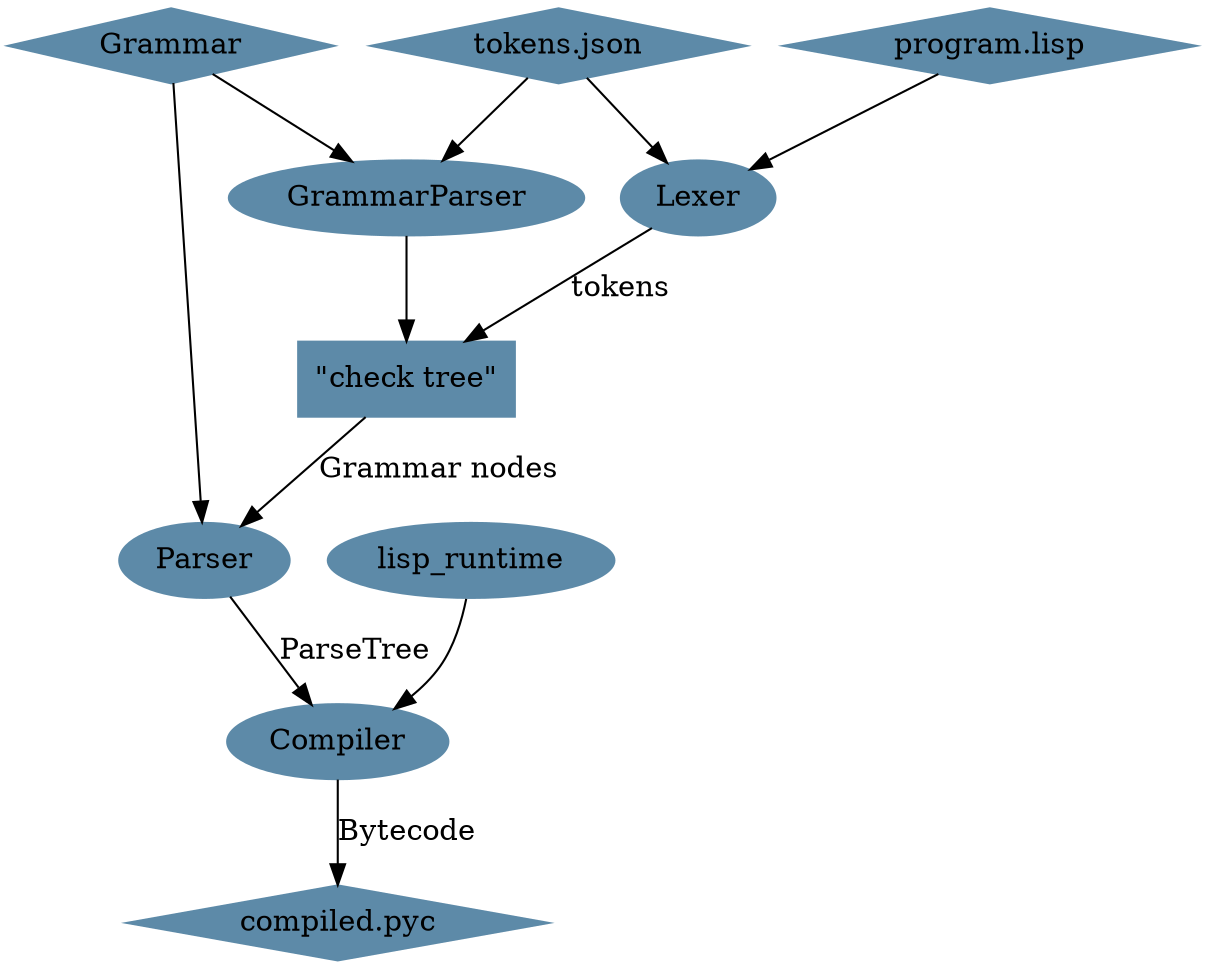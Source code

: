    digraph {
        node [style=filled,color="#5D8AA8", fillcolor="#5D8AA8"];

        subgraph files {
            node [shape="diamond"];
            "program.lisp";
            "compiled.pyc";
            "tokens.json";
            "Grammar";
        }

        subgraph processes {
            GrammarParser;
            Lexer;
            Parser;
            Compiler;
        }

        "\"check tree\"" [shape="rectangle"];

        "program.lisp" -> Lexer
        "tokens.json" -> Lexer

        "tokens.json" -> GrammarParser
        Grammar -> GrammarParser
        GrammarParser -> "\"check tree\""

        Lexer -> "\"check tree\"" [label="tokens"]

        "\"check tree\"" -> Parser [label="Grammar nodes"]
        Grammar -> Parser

        Parser -> Compiler [label="ParseTree"]

        "lisp_runtime" -> Compiler
        Compiler -> "compiled.pyc" [label="Bytecode"]

    }

